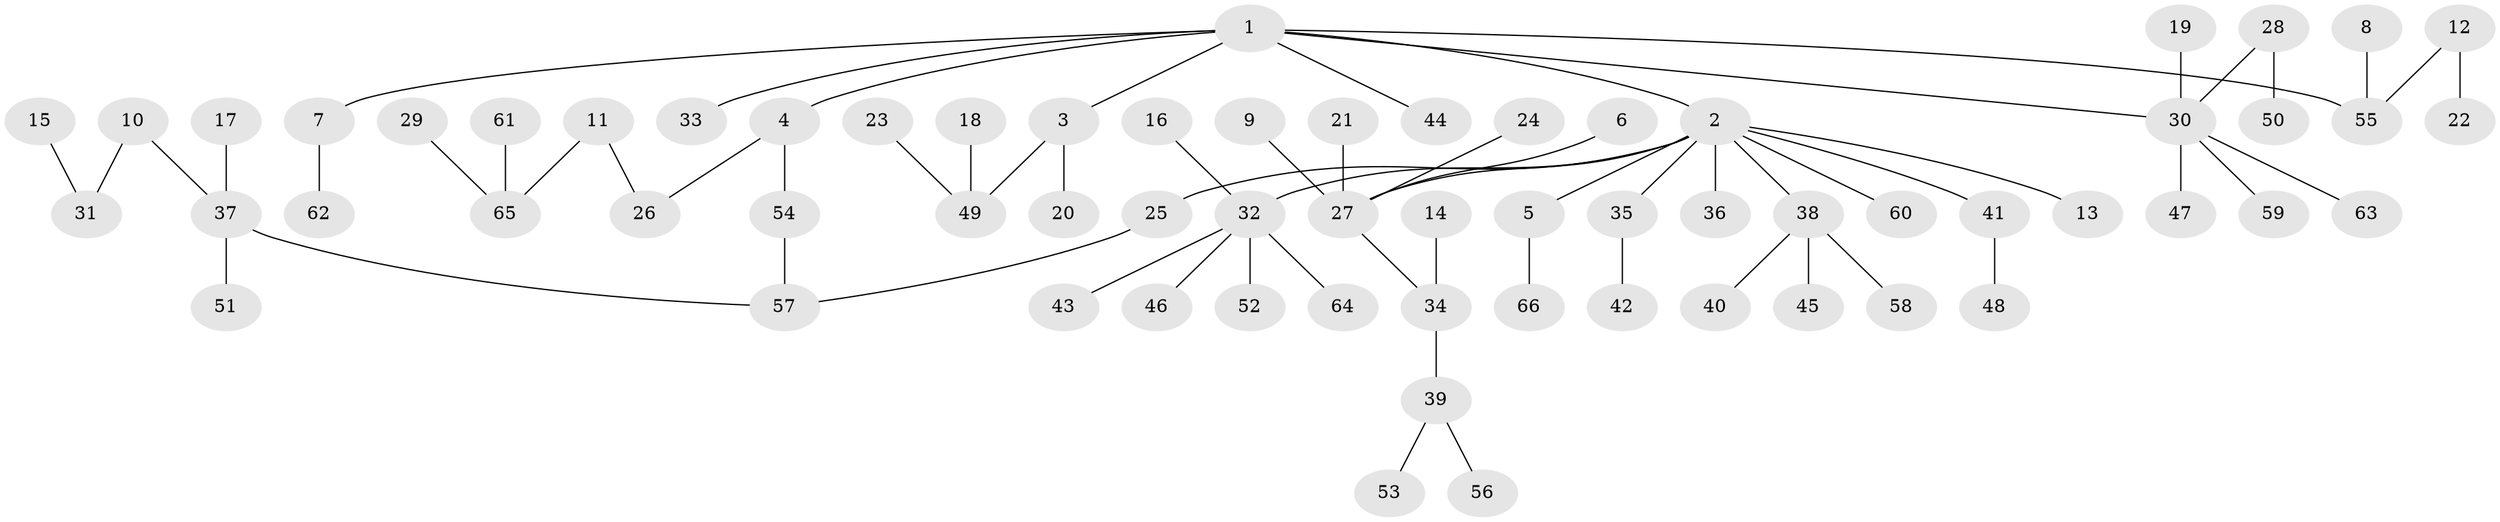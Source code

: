 // original degree distribution, {3: 0.09923664122137404, 11: 0.007633587786259542, 7: 0.030534351145038167, 2: 0.2900763358778626, 4: 0.061068702290076333, 1: 0.4961832061068702, 5: 0.007633587786259542, 6: 0.007633587786259542}
// Generated by graph-tools (version 1.1) at 2025/49/03/09/25 03:49:18]
// undirected, 66 vertices, 66 edges
graph export_dot {
graph [start="1"]
  node [color=gray90,style=filled];
  1;
  2;
  3;
  4;
  5;
  6;
  7;
  8;
  9;
  10;
  11;
  12;
  13;
  14;
  15;
  16;
  17;
  18;
  19;
  20;
  21;
  22;
  23;
  24;
  25;
  26;
  27;
  28;
  29;
  30;
  31;
  32;
  33;
  34;
  35;
  36;
  37;
  38;
  39;
  40;
  41;
  42;
  43;
  44;
  45;
  46;
  47;
  48;
  49;
  50;
  51;
  52;
  53;
  54;
  55;
  56;
  57;
  58;
  59;
  60;
  61;
  62;
  63;
  64;
  65;
  66;
  1 -- 2 [weight=1.0];
  1 -- 3 [weight=1.0];
  1 -- 4 [weight=1.0];
  1 -- 7 [weight=1.0];
  1 -- 30 [weight=1.0];
  1 -- 33 [weight=1.0];
  1 -- 44 [weight=1.0];
  1 -- 55 [weight=1.0];
  2 -- 5 [weight=1.0];
  2 -- 13 [weight=1.0];
  2 -- 25 [weight=1.0];
  2 -- 27 [weight=1.0];
  2 -- 32 [weight=1.0];
  2 -- 35 [weight=1.0];
  2 -- 36 [weight=1.0];
  2 -- 38 [weight=1.0];
  2 -- 41 [weight=1.0];
  2 -- 60 [weight=1.0];
  3 -- 20 [weight=1.0];
  3 -- 49 [weight=1.0];
  4 -- 26 [weight=1.0];
  4 -- 54 [weight=1.0];
  5 -- 66 [weight=1.0];
  6 -- 27 [weight=1.0];
  7 -- 62 [weight=1.0];
  8 -- 55 [weight=1.0];
  9 -- 27 [weight=1.0];
  10 -- 31 [weight=1.0];
  10 -- 37 [weight=1.0];
  11 -- 26 [weight=1.0];
  11 -- 65 [weight=1.0];
  12 -- 22 [weight=1.0];
  12 -- 55 [weight=1.0];
  14 -- 34 [weight=1.0];
  15 -- 31 [weight=1.0];
  16 -- 32 [weight=1.0];
  17 -- 37 [weight=1.0];
  18 -- 49 [weight=1.0];
  19 -- 30 [weight=1.0];
  21 -- 27 [weight=1.0];
  23 -- 49 [weight=1.0];
  24 -- 27 [weight=1.0];
  25 -- 57 [weight=1.0];
  27 -- 34 [weight=1.0];
  28 -- 30 [weight=1.0];
  28 -- 50 [weight=1.0];
  29 -- 65 [weight=1.0];
  30 -- 47 [weight=1.0];
  30 -- 59 [weight=1.0];
  30 -- 63 [weight=1.0];
  32 -- 43 [weight=1.0];
  32 -- 46 [weight=1.0];
  32 -- 52 [weight=1.0];
  32 -- 64 [weight=1.0];
  34 -- 39 [weight=1.0];
  35 -- 42 [weight=1.0];
  37 -- 51 [weight=1.0];
  37 -- 57 [weight=1.0];
  38 -- 40 [weight=1.0];
  38 -- 45 [weight=1.0];
  38 -- 58 [weight=1.0];
  39 -- 53 [weight=1.0];
  39 -- 56 [weight=1.0];
  41 -- 48 [weight=1.0];
  54 -- 57 [weight=1.0];
  61 -- 65 [weight=1.0];
}
